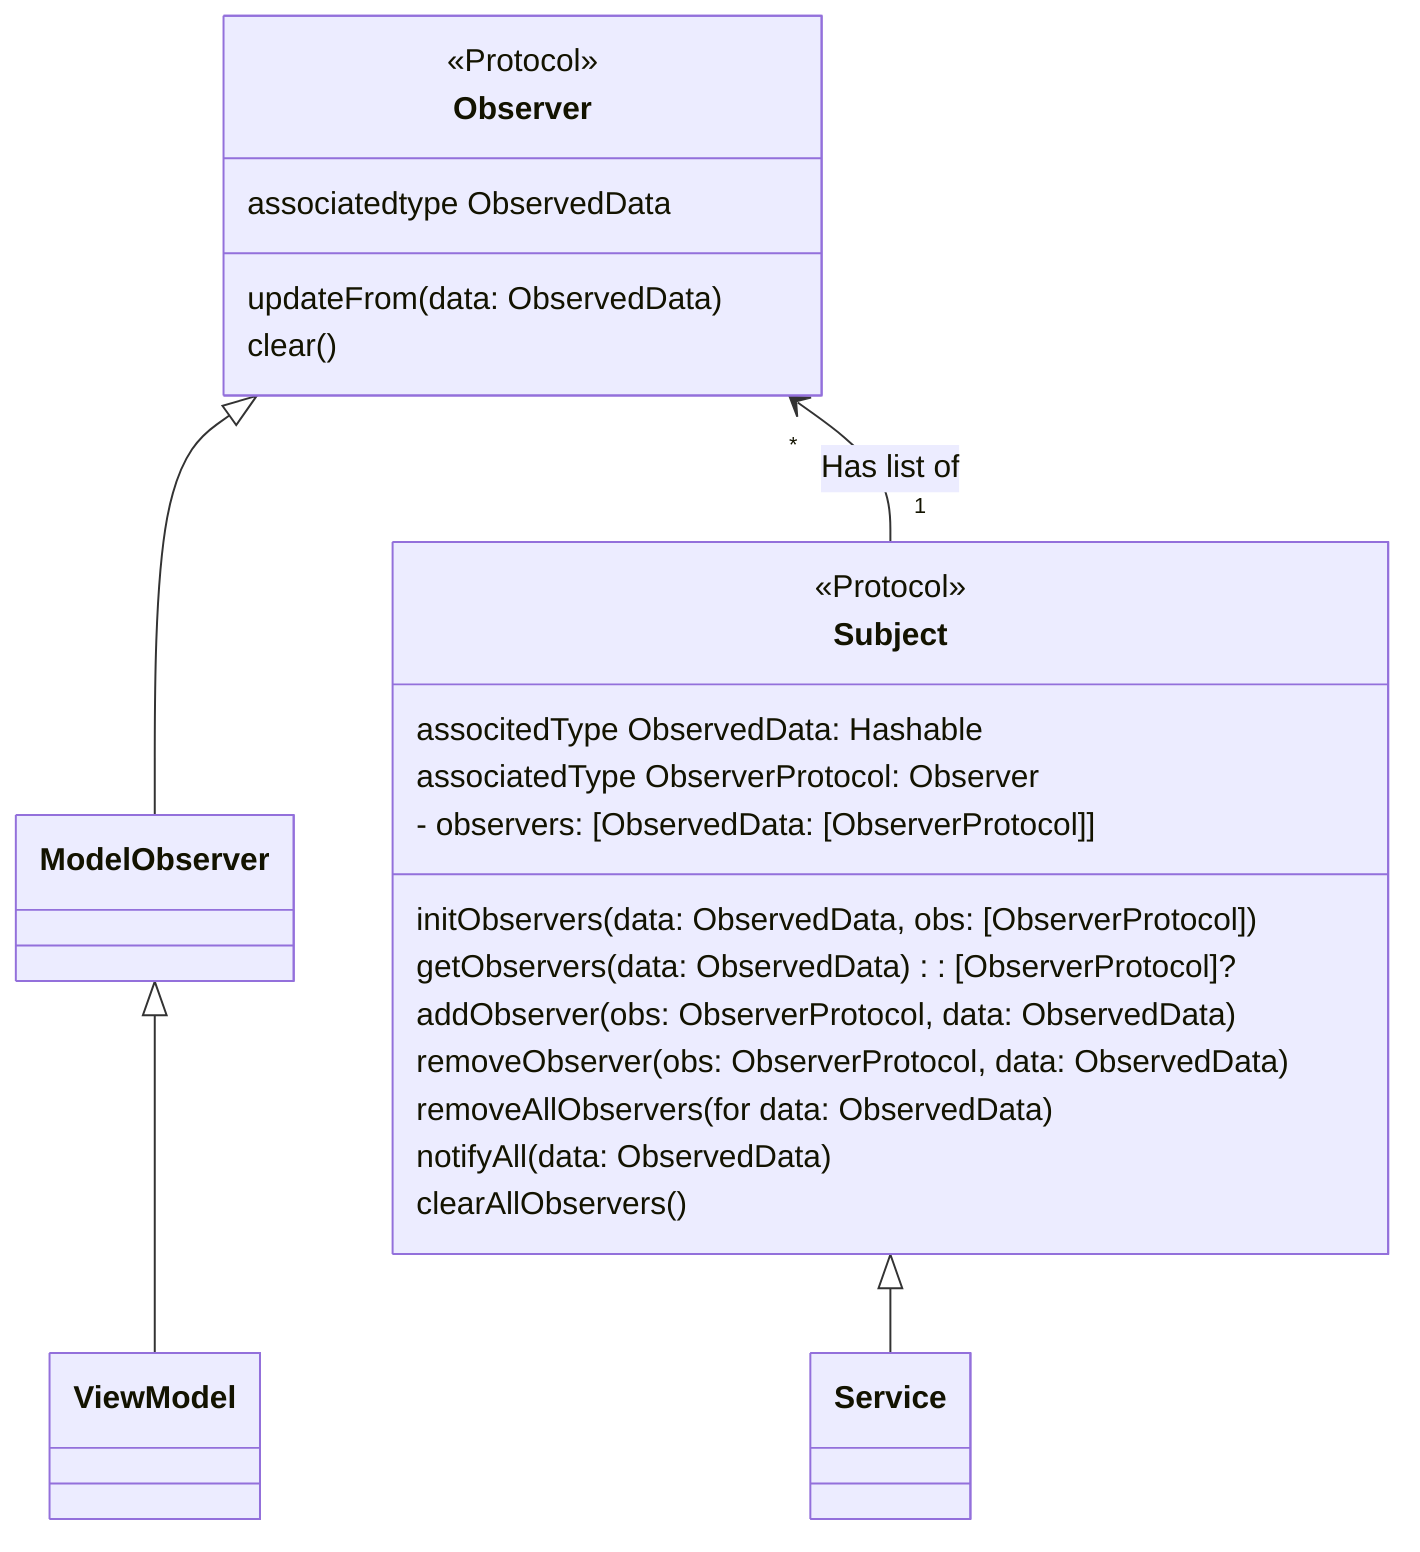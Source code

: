 classDiagram
    direction BT
    Service --|> Subject
    ViewModel --|> ModelObserver
    ModelObserver --|> Observer
    Subject "1" --> "* "Observer: Has list of
    
    class Subject {
        <<Protocol>>
        associtedType ObservedData: Hashable
        associatedType ObserverProtocol: Observer
        - observers: [ObservedData: [ObserverProtocol]]
        initObservers(data: ObservedData, obs: [ObserverProtocol])
        getObservers(data: ObservedData): [ObserverProtocol]?
        addObserver(obs: ObserverProtocol, data: ObservedData)
        removeObserver(obs: ObserverProtocol, data: ObservedData)
        removeAllObservers(for data: ObservedData)
        notifyAll(data: ObservedData)
        clearAllObservers()
    }

    class Observer {
        <<Protocol>>
        associatedtype ObservedData
        updateFrom(data: ObservedData)
        clear()
    }

    class Service { }

    class ViewModel { }

    class ModelObserver { }